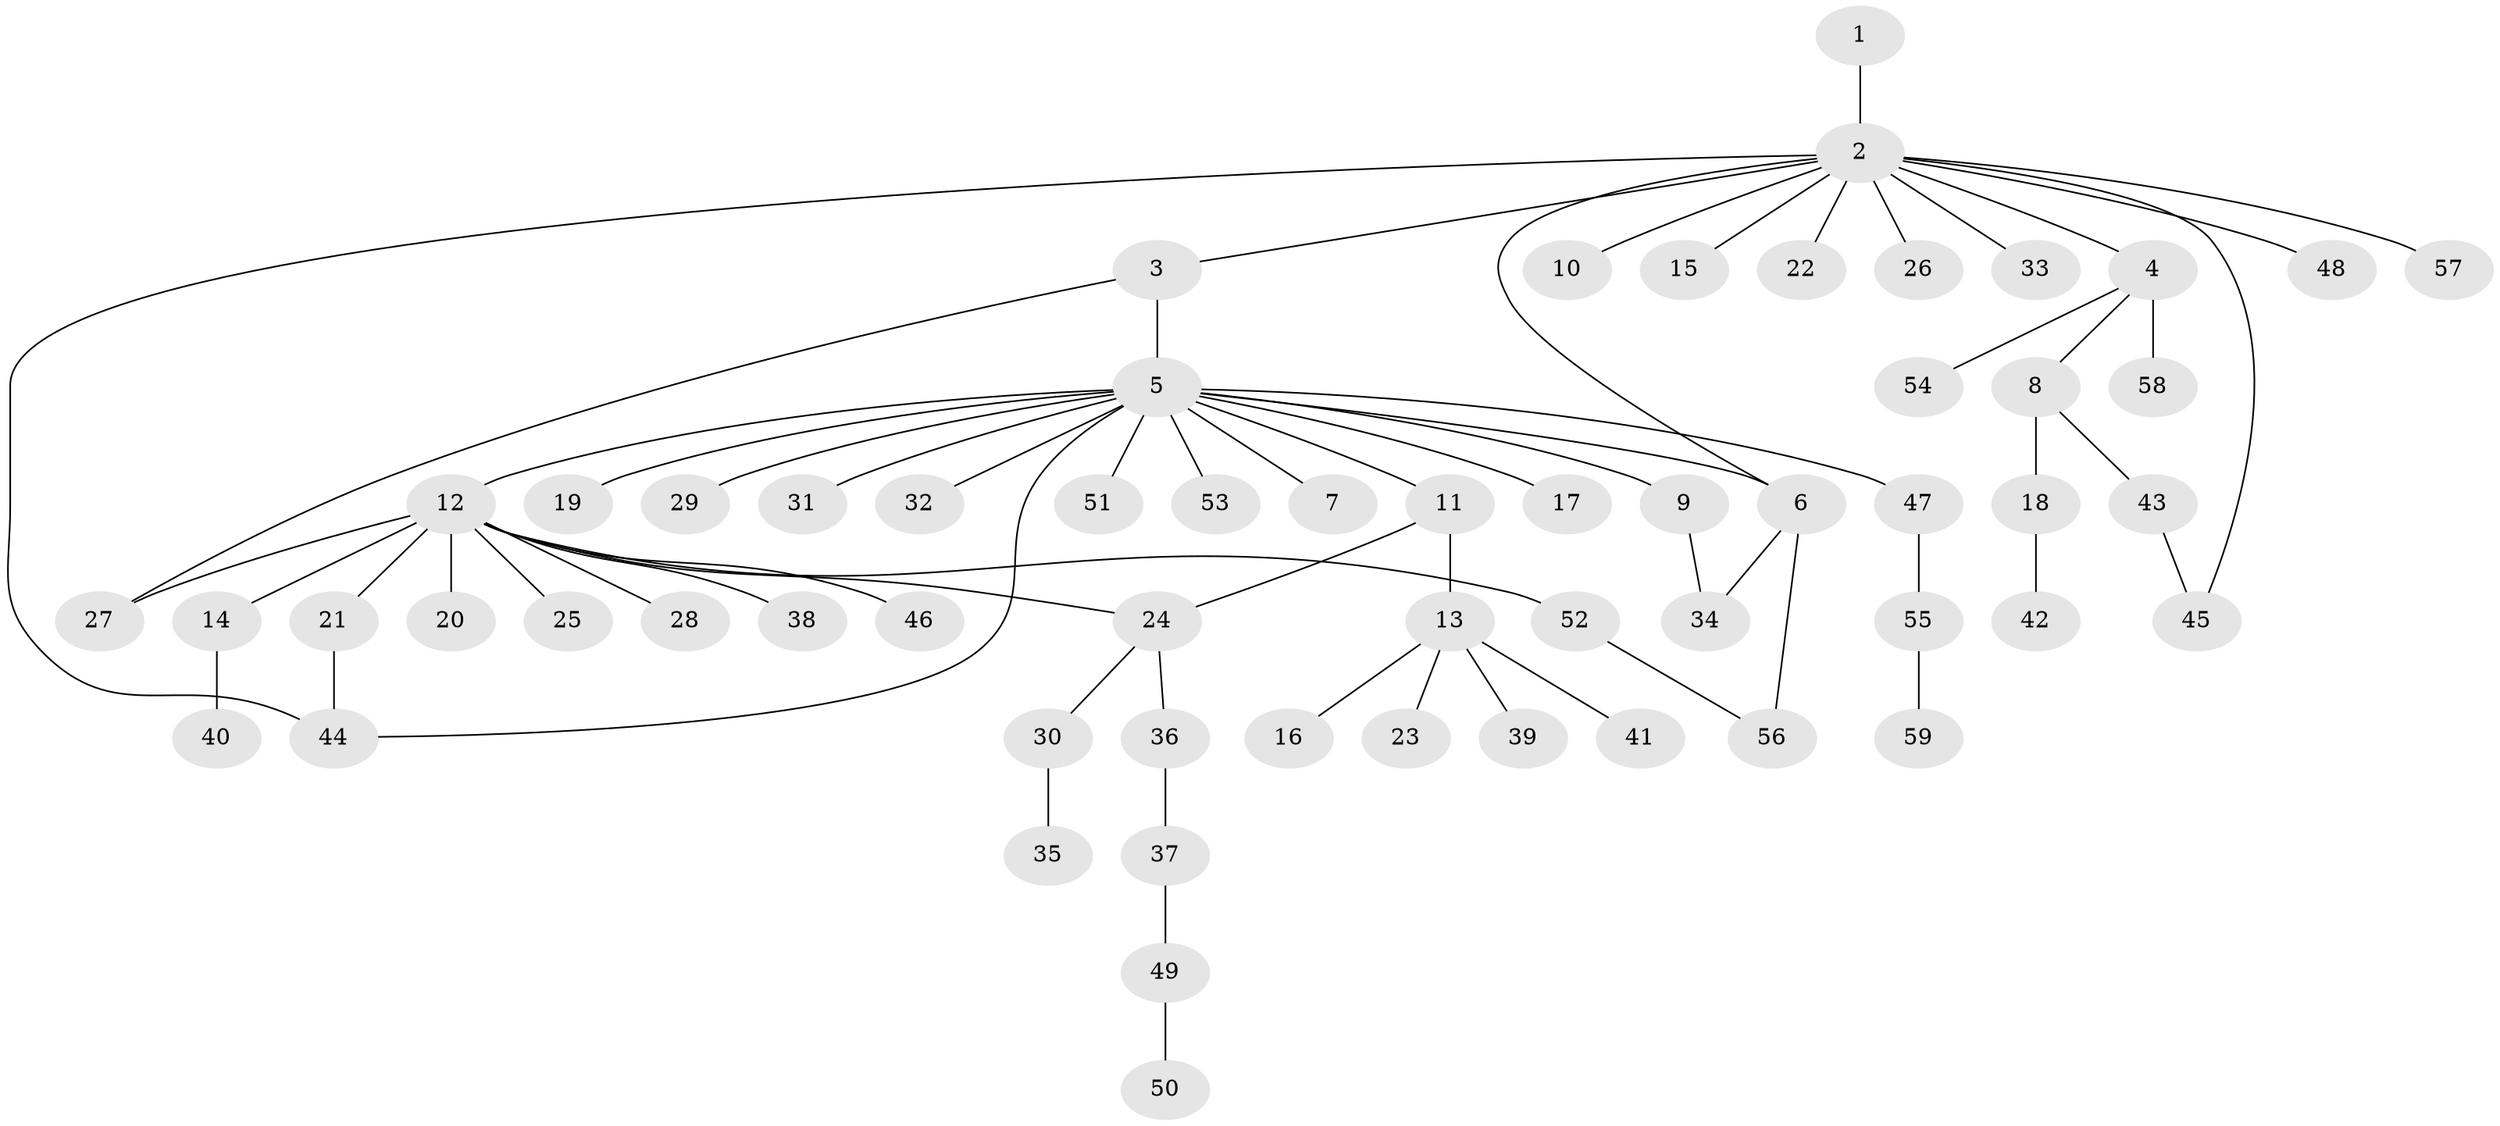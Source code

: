 // original degree distribution, {2: 0.2261904761904762, 14: 0.011904761904761904, 4: 0.047619047619047616, 5: 0.03571428571428571, 16: 0.011904761904761904, 1: 0.5714285714285714, 3: 0.07142857142857142, 13: 0.011904761904761904, 6: 0.011904761904761904}
// Generated by graph-tools (version 1.1) at 2025/50/03/04/25 22:50:43]
// undirected, 59 vertices, 66 edges
graph export_dot {
  node [color=gray90,style=filled];
  1;
  2;
  3;
  4;
  5;
  6;
  7;
  8;
  9;
  10;
  11;
  12;
  13;
  14;
  15;
  16;
  17;
  18;
  19;
  20;
  21;
  22;
  23;
  24;
  25;
  26;
  27;
  28;
  29;
  30;
  31;
  32;
  33;
  34;
  35;
  36;
  37;
  38;
  39;
  40;
  41;
  42;
  43;
  44;
  45;
  46;
  47;
  48;
  49;
  50;
  51;
  52;
  53;
  54;
  55;
  56;
  57;
  58;
  59;
  1 -- 2 [weight=1.0];
  2 -- 3 [weight=1.0];
  2 -- 4 [weight=1.0];
  2 -- 6 [weight=1.0];
  2 -- 10 [weight=1.0];
  2 -- 15 [weight=1.0];
  2 -- 22 [weight=1.0];
  2 -- 26 [weight=1.0];
  2 -- 33 [weight=1.0];
  2 -- 44 [weight=1.0];
  2 -- 45 [weight=1.0];
  2 -- 48 [weight=1.0];
  2 -- 57 [weight=1.0];
  3 -- 5 [weight=1.0];
  3 -- 27 [weight=1.0];
  4 -- 8 [weight=1.0];
  4 -- 54 [weight=1.0];
  4 -- 58 [weight=1.0];
  5 -- 6 [weight=1.0];
  5 -- 7 [weight=1.0];
  5 -- 9 [weight=1.0];
  5 -- 11 [weight=1.0];
  5 -- 12 [weight=1.0];
  5 -- 17 [weight=1.0];
  5 -- 19 [weight=1.0];
  5 -- 29 [weight=1.0];
  5 -- 31 [weight=1.0];
  5 -- 32 [weight=1.0];
  5 -- 44 [weight=1.0];
  5 -- 47 [weight=1.0];
  5 -- 51 [weight=1.0];
  5 -- 53 [weight=1.0];
  6 -- 34 [weight=1.0];
  6 -- 56 [weight=1.0];
  8 -- 18 [weight=1.0];
  8 -- 43 [weight=1.0];
  9 -- 34 [weight=1.0];
  11 -- 13 [weight=1.0];
  11 -- 24 [weight=1.0];
  12 -- 14 [weight=1.0];
  12 -- 20 [weight=1.0];
  12 -- 21 [weight=2.0];
  12 -- 24 [weight=1.0];
  12 -- 25 [weight=1.0];
  12 -- 27 [weight=1.0];
  12 -- 28 [weight=1.0];
  12 -- 38 [weight=1.0];
  12 -- 46 [weight=1.0];
  12 -- 52 [weight=1.0];
  13 -- 16 [weight=1.0];
  13 -- 23 [weight=1.0];
  13 -- 39 [weight=1.0];
  13 -- 41 [weight=1.0];
  14 -- 40 [weight=1.0];
  18 -- 42 [weight=1.0];
  21 -- 44 [weight=1.0];
  24 -- 30 [weight=1.0];
  24 -- 36 [weight=1.0];
  30 -- 35 [weight=1.0];
  36 -- 37 [weight=1.0];
  37 -- 49 [weight=1.0];
  43 -- 45 [weight=1.0];
  47 -- 55 [weight=1.0];
  49 -- 50 [weight=1.0];
  52 -- 56 [weight=1.0];
  55 -- 59 [weight=1.0];
}
